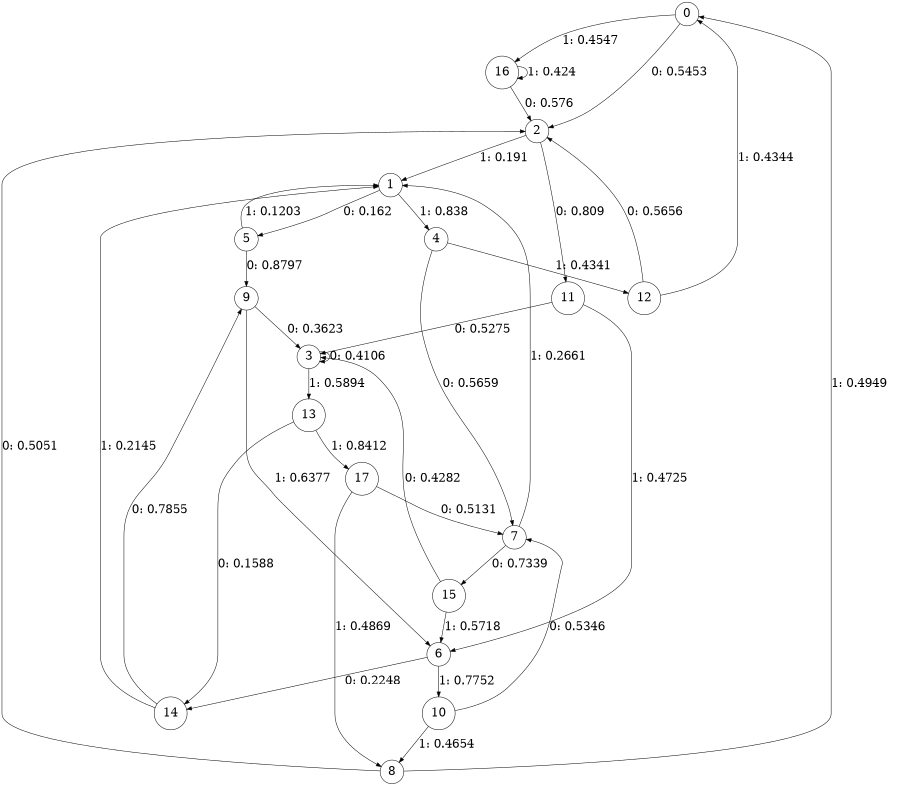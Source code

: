 digraph "ch6randomL5" {
size = "6,8.5";
ratio = "fill";
node [shape = circle];
node [fontsize = 24];
edge [fontsize = 24];
0 -> 2 [label = "0: 0.5453   "];
0 -> 16 [label = "1: 0.4547   "];
1 -> 5 [label = "0: 0.162    "];
1 -> 4 [label = "1: 0.838    "];
2 -> 11 [label = "0: 0.809    "];
2 -> 1 [label = "1: 0.191    "];
3 -> 3 [label = "0: 0.4106   "];
3 -> 13 [label = "1: 0.5894   "];
4 -> 7 [label = "0: 0.5659   "];
4 -> 12 [label = "1: 0.4341   "];
5 -> 9 [label = "0: 0.8797   "];
5 -> 1 [label = "1: 0.1203   "];
6 -> 14 [label = "0: 0.2248   "];
6 -> 10 [label = "1: 0.7752   "];
7 -> 15 [label = "0: 0.7339   "];
7 -> 1 [label = "1: 0.2661   "];
8 -> 2 [label = "0: 0.5051   "];
8 -> 0 [label = "1: 0.4949   "];
9 -> 3 [label = "0: 0.3623   "];
9 -> 6 [label = "1: 0.6377   "];
10 -> 7 [label = "0: 0.5346   "];
10 -> 8 [label = "1: 0.4654   "];
11 -> 3 [label = "0: 0.5275   "];
11 -> 6 [label = "1: 0.4725   "];
12 -> 2 [label = "0: 0.5656   "];
12 -> 0 [label = "1: 0.4344   "];
13 -> 14 [label = "0: 0.1588   "];
13 -> 17 [label = "1: 0.8412   "];
14 -> 9 [label = "0: 0.7855   "];
14 -> 1 [label = "1: 0.2145   "];
15 -> 3 [label = "0: 0.4282   "];
15 -> 6 [label = "1: 0.5718   "];
16 -> 2 [label = "0: 0.576    "];
16 -> 16 [label = "1: 0.424    "];
17 -> 7 [label = "0: 0.5131   "];
17 -> 8 [label = "1: 0.4869   "];
}